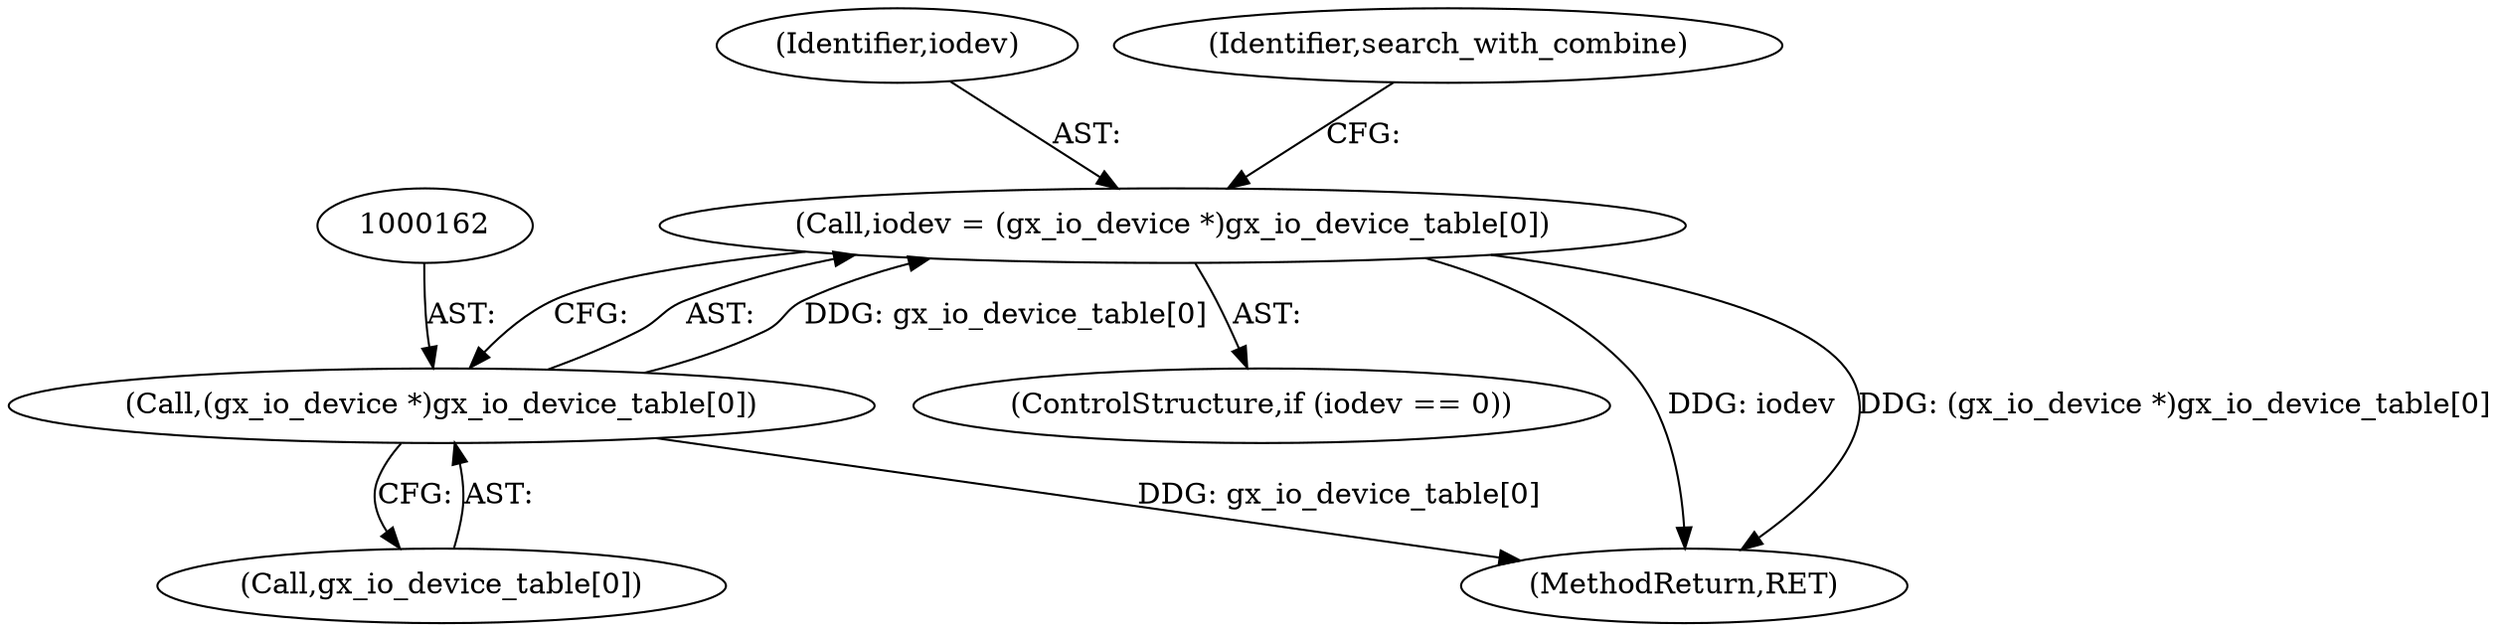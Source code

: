 digraph "0_ghostscript_8abd22010eb4db0fb1b10e430d5f5d83e015ef70@pointer" {
"1000159" [label="(Call,iodev = (gx_io_device *)gx_io_device_table[0])"];
"1000161" [label="(Call,(gx_io_device *)gx_io_device_table[0])"];
"1000155" [label="(ControlStructure,if (iodev == 0))"];
"1000160" [label="(Identifier,iodev)"];
"1000161" [label="(Call,(gx_io_device *)gx_io_device_table[0])"];
"1000169" [label="(MethodReturn,RET)"];
"1000159" [label="(Call,iodev = (gx_io_device *)gx_io_device_table[0])"];
"1000167" [label="(Identifier,search_with_combine)"];
"1000163" [label="(Call,gx_io_device_table[0])"];
"1000159" -> "1000155"  [label="AST: "];
"1000159" -> "1000161"  [label="CFG: "];
"1000160" -> "1000159"  [label="AST: "];
"1000161" -> "1000159"  [label="AST: "];
"1000167" -> "1000159"  [label="CFG: "];
"1000159" -> "1000169"  [label="DDG: iodev"];
"1000159" -> "1000169"  [label="DDG: (gx_io_device *)gx_io_device_table[0]"];
"1000161" -> "1000159"  [label="DDG: gx_io_device_table[0]"];
"1000161" -> "1000163"  [label="CFG: "];
"1000162" -> "1000161"  [label="AST: "];
"1000163" -> "1000161"  [label="AST: "];
"1000161" -> "1000169"  [label="DDG: gx_io_device_table[0]"];
}
